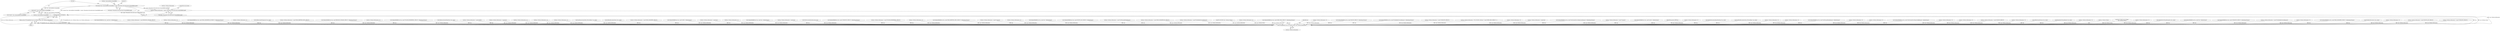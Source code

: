 digraph "0_VeraCrypt_f30f9339c9a0b9bbcc6f5ad38804af39db1f479e@API" {
"1001412" [label="(Call,memset (Irp->AssociatedIrp.SystemBuffer, 0, irpSp->Parameters.DeviceIoControl.OutputBufferLength))"];
"1001428" [label="(Call,(uint32 *) Irp->AssociatedIrp.SystemBuffer)"];
"1001443" [label="(Call,Irp->IoStatus.Information = irpSp->Parameters.DeviceIoControl.OutputBufferLength)"];
"1003188" [label="(Call,TCCompleteIrp (Irp, Irp->IoStatus.Status, Irp->IoStatus.Information))"];
"1003187" [label="(Return,return TCCompleteIrp (Irp, Irp->IoStatus.Status, Irp->IoStatus.Information);)"];
"1000281" [label="(Call,ValidateIOBufferSize (Irp, sizeof (int), ValidateOutput))"];
"1001418" [label="(Literal,0)"];
"1001413" [label="(Call,Irp->AssociatedIrp.SystemBuffer)"];
"1001775" [label="(Call,Irp->IoStatus.Information = sizeof (RESOLVE_SYMLINK_STRUCT))"];
"1003062" [label="(Call,Irp->IoStatus.Information = 0)"];
"1002098" [label="(Call,ValidateIOBufferSize (Irp, sizeof (DISK_GEOMETRY_EX_STRUCT), ValidateInputOutput))"];
"1001146" [label="(Call,Irp->IoStatus.Information = 0)"];
"1002853" [label="(Call,GetBootLoaderFingerprint (Irp, irpSp))"];
"1002014" [label="(Call,Irp->IoStatus.Information = sizeof (DISK_PARTITION_INFO_STRUCT))"];
"1001736" [label="(Call,ValidateIOBufferSize (Irp, sizeof (RESOLVE_SYMLINK_STRUCT), ValidateInputOutput))"];
"1001090" [label="(Call,Irp->IoStatus.Information = 0)"];
"1001459" [label="(Call,ValidateIOBufferSize (Irp, sizeof (VOLUME_PROPERTIES_STRUCT), ValidateInputOutput))"];
"1002951" [label="(Call,GetDecoySystemWipeStatus (Irp, irpSp))"];
"1003200" [label="(MethodReturn,NTSTATUS)"];
"1000166" [label="(Call,Irp->IoStatus.Information = sizeof (LONG))"];
"1000335" [label="(Call,Irp->IoStatus.Information = sizeof (int))"];
"1003045" [label="(Call,Irp->IoStatus.Information = 0)"];
"1002563" [label="(Call,Irp->IoStatus.Information = 0)"];
"1000772" [label="(Call,Irp->IoStatus.Information = 0)"];
"1002906" [label="(Call,StartDecoySystemWipe (DeviceObject, Irp, irpSp))"];
"1002817" [label="(Call,GetBootEncryptionStatus (Irp, irpSp))"];
"1001427" [label="(Call,*(uint32 *) Irp->AssociatedIrp.SystemBuffer)"];
"1002080" [label="(Call,Irp->IoStatus.Information = sizeof (DISK_GEOMETRY_STRUCT))"];
"1000147" [label="(Call,ValidateIOBufferSize (Irp, sizeof (LONG), ValidateOutput))"];
"1002883" [label="(Call,Irp->IoStatus.Information = sizeof (int))"];
"1002808" [label="(Call,Irp->IoStatus.Information = 0)"];
"1000220" [label="(Call,ValidateIOBufferSize (Irp, sizeof (int), ValidateOutput))"];
"1000128" [label="(Block,)"];
"1000263" [label="(Call,Irp->IoStatus.Information = sizeof (int))"];
"1000132" [label="(Call,IoGetCurrentIrpStackLocation (Irp))"];
"1002670" [label="(Call,ValidateIOBufferSize (Irp, sizeof (UNMOUNT_STRUCT), ValidateInputOutput))"];
"1003187" [label="(Return,return TCCompleteIrp (Irp, Irp->IoStatus.Status, Irp->IoStatus.Information);)"];
"1001725" [label="(Call,Irp->IoStatus.Information = sizeof (VOLUME_PROPERTIES_STRUCT))"];
"1002435" [label="(Call,Irp->IoStatus.Information = 0)"];
"1001793" [label="(Call,ValidateIOBufferSize (Irp, sizeof (DISK_PARTITION_INFO_STRUCT), ValidateInputOutput))"];
"1001419" [label="(Call,irpSp->Parameters.DeviceIoControl.OutputBufferLength)"];
"1001449" [label="(Call,irpSp->Parameters.DeviceIoControl.OutputBufferLength)"];
"1003118" [label="(Call,Irp->IoStatus.Information = sizeof (*request))"];
"1001428" [label="(Call,(uint32 *) Irp->AssociatedIrp.SystemBuffer)"];
"1001054" [label="(Call,Irp->IoStatus.Information = 0)"];
"1003195" [label="(Call,Irp->IoStatus.Information)"];
"1002864" [label="(Call,ValidateIOBufferSize (Irp, sizeof (int), ValidateOutput))"];
"1001182" [label="(Call,ValidateIOBufferSize (Irp, sizeof (MOUNT_LIST_STRUCT), ValidateOutput))"];
"1003007" [label="(Call,Irp->IoStatus.Information = sizeof (GetWarningFlagsRequest))"];
"1001443" [label="(Call,Irp->IoStatus.Information = irpSp->Parameters.DeviceIoControl.OutputBufferLength)"];
"1002296" [label="(Call,Irp->IoStatus.Information = sizeof (DISK_GEOMETRY_EX_STRUCT))"];
"1002414" [label="(Call,Irp->IoStatus.Information = sizeof (ProbeRealDriveSizeRequest))"];
"1003152" [label="(Call,NT_SUCCESS (Irp->IoStatus.Status))"];
"1002926" [label="(Call,Irp->IoStatus.Information = 0)"];
"1000374" [label="(Call,ValidateIOBufferSize (Irp, sizeof (OPEN_TEST_STRUCT), ValidateInputOutput))"];
"1001444" [label="(Call,Irp->IoStatus.Information)"];
"1003189" [label="(Identifier,Irp)"];
"1001172" [label="(Call,Irp->IoStatus.Information = 0)"];
"1002474" [label="(Call,ValidateIOBufferSize (Irp, sizeof (MOUNT_STRUCT), ValidateInputOutput))"];
"1002330" [label="(Call,ValidateIOBufferSize (Irp, sizeof (ProbeRealDriveSizeRequest), ValidateInputOutput))"];
"1002722" [label="(Call,Irp->IoStatus.Information = sizeof (UNMOUNT_STRUCT))"];
"1000715" [label="(Call,Irp->IoStatus.Information = NT_SUCCESS (ntStatus) ? sizeof (OPEN_TEST_STRUCT) : 0)"];
"1002822" [label="(Call,Irp->IoStatus.Information = 0)"];
"1000202" [label="(Call,Irp->IoStatus.Information = sizeof (int))"];
"1000758" [label="(Call,ValidateIOBufferSize (Irp, sizeof (GetSystemDriveConfigurationRequest), ValidateInputOutput))"];
"1001036" [label="(Call,Irp->IoStatus.Information = sizeof (*request))"];
"1001406" [label="(Call,ValidateIOBufferSize (Irp, sizeof (uint32), ValidateOutput))"];
"1000127" [label="(MethodParameterIn,PIRP Irp)"];
"1002910" [label="(Call,Irp->IoStatus.Information = 0)"];
"1002858" [label="(Call,GetBootEncryptionAlgorithmName (Irp, irpSp))"];
"1002788" [label="(Call,StartBootEncryptionSetup (DeviceObject, Irp, irpSp))"];
"1001126" [label="(Call,Irp->IoStatus.Information = 0)"];
"1001412" [label="(Call,memset (Irp->AssociatedIrp.SystemBuffer, 0, irpSp->Parameters.DeviceIoControl.OutputBufferLength))"];
"1002965" [label="(Call,Irp->IoStatus.Information = 0)"];
"1002975" [label="(Call,ValidateIOBufferSize (Irp, sizeof (GetWarningFlagsRequest), ValidateOutput))"];
"1003136" [label="(Call,Irp->IoStatus.Information = 0)"];
"1002792" [label="(Call,Irp->IoStatus.Information = 0)"];
"1003073" [label="(Call,ValidateIOBufferSize (Irp, sizeof (GetSystemDriveDumpConfigRequest), ValidateOutput))"];
"1003188" [label="(Call,TCCompleteIrp (Irp, Irp->IoStatus.Status, Irp->IoStatus.Information))"];
"1002942" [label="(Call,Irp->IoStatus.Information = 0)"];
"1001070" [label="(Call,Irp->IoStatus.Information = 0)"];
"1001456" [label="(ControlStructure,break;)"];
"1002587" [label="(Call,Irp->IoStatus.Information = sizeof (MOUNT_STRUCT))"];
"1000847" [label="(Call,Irp->IoStatus.Information = 0)"];
"1002843" [label="(Call,GetBootLoaderVersion (Irp, irpSp))"];
"1002848" [label="(Call,ReopenBootVolumeHeader (Irp, irpSp))"];
"1001489" [label="(Call,Irp->IoStatus.Information = 0)"];
"1003190" [label="(Call,Irp->IoStatus.Status)"];
"1003180" [label="(Call,Dump (\"IOCTL error 0x%08x\n\", Irp->IoStatus.Status))"];
"1002379" [label="(Call,Irp->IoStatus.Information = 0)"];
"1002838" [label="(Call,GetBootDriveVolumeProperties (Irp, irpSp))"];
"1000184" [label="(Call,ValidateIOBufferSize (Irp, sizeof (int), ValidateOutput))"];
"1002740" [label="(Call,ValidateIOBufferSize (Irp, sizeof (UNMOUNT_STRUCT), ValidateInputOutput))"];
"1002456" [label="(Call,Irp->IoStatus.Information = sizeof (ProbeRealDriveSizeRequest))"];
"1002320" [label="(Call,Irp->IoStatus.Information = 0)"];
"1001430" [label="(Call,Irp->AssociatedIrp.SystemBuffer)"];
"1002032" [label="(Call,ValidateIOBufferSize (Irp, sizeof (DISK_GEOMETRY_STRUCT), ValidateInputOutput))"];
"1002962" [label="(Call,WriteBootDriveSector (Irp, irpSp))"];
"1001107" [label="(Call,Irp->IoStatus.Information = 0)"];
"1001411" [label="(Block,)"];
"1001395" [label="(Call,Irp->IoStatus.Information = sizeof (MOUNT_LIST_STRUCT))"];
"1002765" [label="(Call,Irp->IoStatus.Information = sizeof (UNMOUNT_STRUCT))"];
"1001412" -> "1001411"  [label="AST: "];
"1001412" -> "1001419"  [label="CFG: "];
"1001413" -> "1001412"  [label="AST: "];
"1001418" -> "1001412"  [label="AST: "];
"1001419" -> "1001412"  [label="AST: "];
"1001429" -> "1001412"  [label="CFG: "];
"1001412" -> "1003200"  [label="DDG: memset (Irp->AssociatedIrp.SystemBuffer, 0, irpSp->Parameters.DeviceIoControl.OutputBufferLength)"];
"1001412" -> "1001428"  [label="DDG: Irp->AssociatedIrp.SystemBuffer"];
"1001412" -> "1001443"  [label="DDG: irpSp->Parameters.DeviceIoControl.OutputBufferLength"];
"1001428" -> "1001427"  [label="AST: "];
"1001428" -> "1001430"  [label="CFG: "];
"1001429" -> "1001428"  [label="AST: "];
"1001430" -> "1001428"  [label="AST: "];
"1001427" -> "1001428"  [label="CFG: "];
"1001428" -> "1003200"  [label="DDG: Irp->AssociatedIrp.SystemBuffer"];
"1001443" -> "1001411"  [label="AST: "];
"1001443" -> "1001449"  [label="CFG: "];
"1001444" -> "1001443"  [label="AST: "];
"1001449" -> "1001443"  [label="AST: "];
"1001456" -> "1001443"  [label="CFG: "];
"1001443" -> "1003200"  [label="DDG: irpSp->Parameters.DeviceIoControl.OutputBufferLength"];
"1001443" -> "1003188"  [label="DDG: Irp->IoStatus.Information"];
"1003188" -> "1003187"  [label="AST: "];
"1003188" -> "1003195"  [label="CFG: "];
"1003189" -> "1003188"  [label="AST: "];
"1003190" -> "1003188"  [label="AST: "];
"1003195" -> "1003188"  [label="AST: "];
"1003187" -> "1003188"  [label="CFG: "];
"1003188" -> "1003200"  [label="DDG: Irp->IoStatus.Status"];
"1003188" -> "1003200"  [label="DDG: Irp->IoStatus.Information"];
"1003188" -> "1003200"  [label="DDG: TCCompleteIrp (Irp, Irp->IoStatus.Status, Irp->IoStatus.Information)"];
"1003188" -> "1003200"  [label="DDG: Irp"];
"1003188" -> "1003187"  [label="DDG: TCCompleteIrp (Irp, Irp->IoStatus.Status, Irp->IoStatus.Information)"];
"1000184" -> "1003188"  [label="DDG: Irp"];
"1002906" -> "1003188"  [label="DDG: Irp"];
"1002838" -> "1003188"  [label="DDG: Irp"];
"1002951" -> "1003188"  [label="DDG: Irp"];
"1002098" -> "1003188"  [label="DDG: Irp"];
"1000147" -> "1003188"  [label="DDG: Irp"];
"1001736" -> "1003188"  [label="DDG: Irp"];
"1002670" -> "1003188"  [label="DDG: Irp"];
"1002962" -> "1003188"  [label="DDG: Irp"];
"1002858" -> "1003188"  [label="DDG: Irp"];
"1002032" -> "1003188"  [label="DDG: Irp"];
"1002330" -> "1003188"  [label="DDG: Irp"];
"1000220" -> "1003188"  [label="DDG: Irp"];
"1001459" -> "1003188"  [label="DDG: Irp"];
"1000374" -> "1003188"  [label="DDG: Irp"];
"1002848" -> "1003188"  [label="DDG: Irp"];
"1000281" -> "1003188"  [label="DDG: Irp"];
"1002474" -> "1003188"  [label="DDG: Irp"];
"1002817" -> "1003188"  [label="DDG: Irp"];
"1002788" -> "1003188"  [label="DDG: Irp"];
"1002864" -> "1003188"  [label="DDG: Irp"];
"1002843" -> "1003188"  [label="DDG: Irp"];
"1001182" -> "1003188"  [label="DDG: Irp"];
"1001793" -> "1003188"  [label="DDG: Irp"];
"1000758" -> "1003188"  [label="DDG: Irp"];
"1003073" -> "1003188"  [label="DDG: Irp"];
"1000132" -> "1003188"  [label="DDG: Irp"];
"1002740" -> "1003188"  [label="DDG: Irp"];
"1002975" -> "1003188"  [label="DDG: Irp"];
"1001406" -> "1003188"  [label="DDG: Irp"];
"1002853" -> "1003188"  [label="DDG: Irp"];
"1000127" -> "1003188"  [label="DDG: Irp"];
"1003180" -> "1003188"  [label="DDG: Irp->IoStatus.Status"];
"1003152" -> "1003188"  [label="DDG: Irp->IoStatus.Status"];
"1002014" -> "1003188"  [label="DDG: Irp->IoStatus.Information"];
"1001054" -> "1003188"  [label="DDG: Irp->IoStatus.Information"];
"1002456" -> "1003188"  [label="DDG: Irp->IoStatus.Information"];
"1001172" -> "1003188"  [label="DDG: Irp->IoStatus.Information"];
"1002926" -> "1003188"  [label="DDG: Irp->IoStatus.Information"];
"1002808" -> "1003188"  [label="DDG: Irp->IoStatus.Information"];
"1002563" -> "1003188"  [label="DDG: Irp->IoStatus.Information"];
"1001725" -> "1003188"  [label="DDG: Irp->IoStatus.Information"];
"1002965" -> "1003188"  [label="DDG: Irp->IoStatus.Information"];
"1000715" -> "1003188"  [label="DDG: Irp->IoStatus.Information"];
"1002722" -> "1003188"  [label="DDG: Irp->IoStatus.Information"];
"1000335" -> "1003188"  [label="DDG: Irp->IoStatus.Information"];
"1000772" -> "1003188"  [label="DDG: Irp->IoStatus.Information"];
"1001126" -> "1003188"  [label="DDG: Irp->IoStatus.Information"];
"1003136" -> "1003188"  [label="DDG: Irp->IoStatus.Information"];
"1003118" -> "1003188"  [label="DDG: Irp->IoStatus.Information"];
"1002414" -> "1003188"  [label="DDG: Irp->IoStatus.Information"];
"1001107" -> "1003188"  [label="DDG: Irp->IoStatus.Information"];
"1002080" -> "1003188"  [label="DDG: Irp->IoStatus.Information"];
"1002765" -> "1003188"  [label="DDG: Irp->IoStatus.Information"];
"1002296" -> "1003188"  [label="DDG: Irp->IoStatus.Information"];
"1002320" -> "1003188"  [label="DDG: Irp->IoStatus.Information"];
"1000166" -> "1003188"  [label="DDG: Irp->IoStatus.Information"];
"1002587" -> "1003188"  [label="DDG: Irp->IoStatus.Information"];
"1001090" -> "1003188"  [label="DDG: Irp->IoStatus.Information"];
"1002792" -> "1003188"  [label="DDG: Irp->IoStatus.Information"];
"1000263" -> "1003188"  [label="DDG: Irp->IoStatus.Information"];
"1000202" -> "1003188"  [label="DDG: Irp->IoStatus.Information"];
"1002942" -> "1003188"  [label="DDG: Irp->IoStatus.Information"];
"1000847" -> "1003188"  [label="DDG: Irp->IoStatus.Information"];
"1003045" -> "1003188"  [label="DDG: Irp->IoStatus.Information"];
"1003007" -> "1003188"  [label="DDG: Irp->IoStatus.Information"];
"1002883" -> "1003188"  [label="DDG: Irp->IoStatus.Information"];
"1002435" -> "1003188"  [label="DDG: Irp->IoStatus.Information"];
"1002379" -> "1003188"  [label="DDG: Irp->IoStatus.Information"];
"1001036" -> "1003188"  [label="DDG: Irp->IoStatus.Information"];
"1002910" -> "1003188"  [label="DDG: Irp->IoStatus.Information"];
"1003062" -> "1003188"  [label="DDG: Irp->IoStatus.Information"];
"1002822" -> "1003188"  [label="DDG: Irp->IoStatus.Information"];
"1001146" -> "1003188"  [label="DDG: Irp->IoStatus.Information"];
"1001070" -> "1003188"  [label="DDG: Irp->IoStatus.Information"];
"1001489" -> "1003188"  [label="DDG: Irp->IoStatus.Information"];
"1001775" -> "1003188"  [label="DDG: Irp->IoStatus.Information"];
"1001395" -> "1003188"  [label="DDG: Irp->IoStatus.Information"];
"1003187" -> "1000128"  [label="AST: "];
"1003200" -> "1003187"  [label="CFG: "];
"1003187" -> "1003200"  [label="DDG: <RET>"];
}
